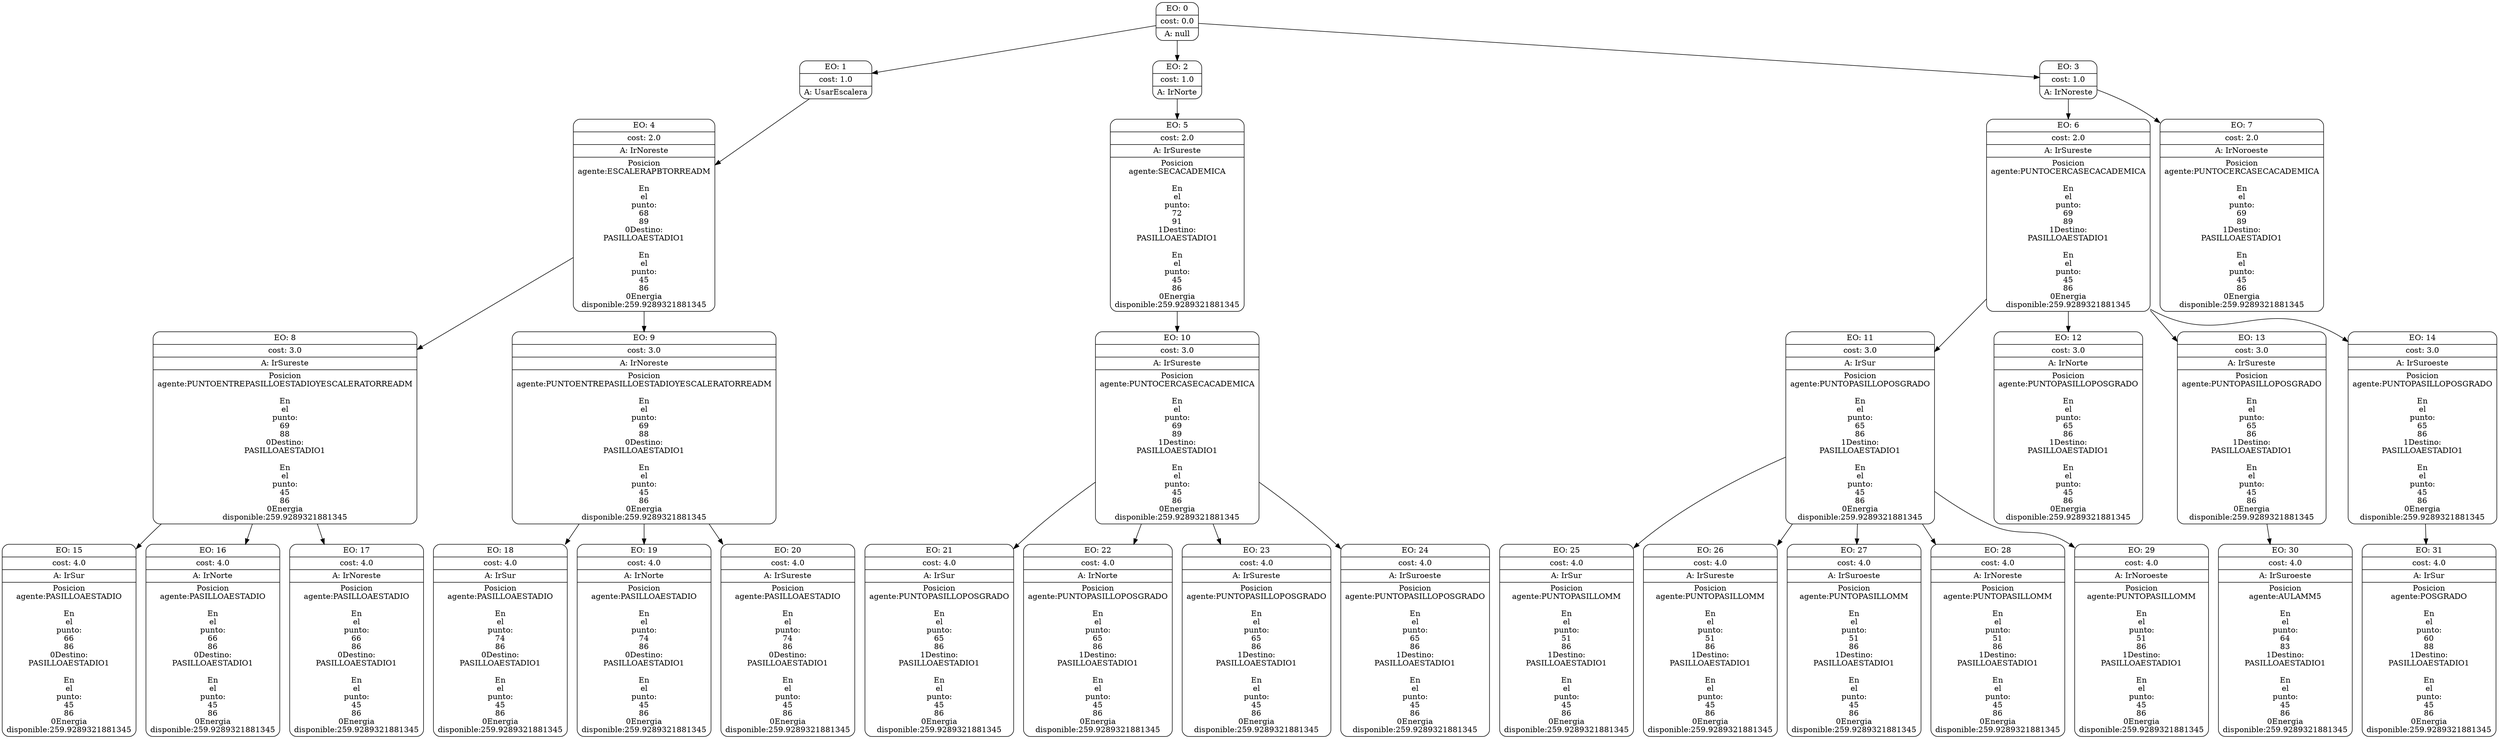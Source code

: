 digraph g {
node [shape = Mrecord];
nodo0[label="{EO: 0|cost: 0.0|A: null}"]
nodo1[label="{EO: 1|cost: 1.0|A: UsarEscalera}"]
nodo4[label="{EO: 4|cost: 2.0|A: IrNoreste|Posicion\nagente:ESCALERAPBTORREADM\n\nEn\nel\npunto:\n68\n89\n0
Destino:\nPASILLOAESTADIO1\n\nEn\nel\npunto:\n45\n86\n0
Energia\ndisponible:259.9289321881345
}"]
nodo8[label="{EO: 8|cost: 3.0|A: IrSureste|Posicion\nagente:PUNTOENTREPASILLOESTADIOYESCALERATORREADM\n\nEn\nel\npunto:\n69\n88\n0
Destino:\nPASILLOAESTADIO1\n\nEn\nel\npunto:\n45\n86\n0
Energia\ndisponible:259.9289321881345
}"]
nodo15[label="{EO: 15|cost: 4.0|A: IrSur|Posicion\nagente:PASILLOAESTADIO\n\nEn\nel\npunto:\n66\n86\n0
Destino:\nPASILLOAESTADIO1\n\nEn\nel\npunto:\n45\n86\n0
Energia\ndisponible:259.9289321881345
}"]

nodo8 -> nodo15;
nodo16[label="{EO: 16|cost: 4.0|A: IrNorte|Posicion\nagente:PASILLOAESTADIO\n\nEn\nel\npunto:\n66\n86\n0
Destino:\nPASILLOAESTADIO1\n\nEn\nel\npunto:\n45\n86\n0
Energia\ndisponible:259.9289321881345
}"]

nodo8 -> nodo16;
nodo17[label="{EO: 17|cost: 4.0|A: IrNoreste|Posicion\nagente:PASILLOAESTADIO\n\nEn\nel\npunto:\n66\n86\n0
Destino:\nPASILLOAESTADIO1\n\nEn\nel\npunto:\n45\n86\n0
Energia\ndisponible:259.9289321881345
}"]

nodo8 -> nodo17;

nodo4 -> nodo8;
nodo9[label="{EO: 9|cost: 3.0|A: IrNoreste|Posicion\nagente:PUNTOENTREPASILLOESTADIOYESCALERATORREADM\n\nEn\nel\npunto:\n69\n88\n0
Destino:\nPASILLOAESTADIO1\n\nEn\nel\npunto:\n45\n86\n0
Energia\ndisponible:259.9289321881345
}"]
nodo18[label="{EO: 18|cost: 4.0|A: IrSur|Posicion\nagente:PASILLOAESTADIO\n\nEn\nel\npunto:\n74\n86\n0
Destino:\nPASILLOAESTADIO1\n\nEn\nel\npunto:\n45\n86\n0
Energia\ndisponible:259.9289321881345
}"]

nodo9 -> nodo18;
nodo19[label="{EO: 19|cost: 4.0|A: IrNorte|Posicion\nagente:PASILLOAESTADIO\n\nEn\nel\npunto:\n74\n86\n0
Destino:\nPASILLOAESTADIO1\n\nEn\nel\npunto:\n45\n86\n0
Energia\ndisponible:259.9289321881345
}"]

nodo9 -> nodo19;
nodo20[label="{EO: 20|cost: 4.0|A: IrSureste|Posicion\nagente:PASILLOAESTADIO\n\nEn\nel\npunto:\n74\n86\n0
Destino:\nPASILLOAESTADIO1\n\nEn\nel\npunto:\n45\n86\n0
Energia\ndisponible:259.9289321881345
}"]

nodo9 -> nodo20;

nodo4 -> nodo9;

nodo1 -> nodo4;

nodo0 -> nodo1;
nodo2[label="{EO: 2|cost: 1.0|A: IrNorte}"]
nodo5[label="{EO: 5|cost: 2.0|A: IrSureste|Posicion\nagente:SECACADEMICA\n\nEn\nel\npunto:\n72\n91\n1
Destino:\nPASILLOAESTADIO1\n\nEn\nel\npunto:\n45\n86\n0
Energia\ndisponible:259.9289321881345
}"]
nodo10[label="{EO: 10|cost: 3.0|A: IrSureste|Posicion\nagente:PUNTOCERCASECACADEMICA\n\nEn\nel\npunto:\n69\n89\n1
Destino:\nPASILLOAESTADIO1\n\nEn\nel\npunto:\n45\n86\n0
Energia\ndisponible:259.9289321881345
}"]
nodo21[label="{EO: 21|cost: 4.0|A: IrSur|Posicion\nagente:PUNTOPASILLOPOSGRADO\n\nEn\nel\npunto:\n65\n86\n1
Destino:\nPASILLOAESTADIO1\n\nEn\nel\npunto:\n45\n86\n0
Energia\ndisponible:259.9289321881345
}"]

nodo10 -> nodo21;
nodo22[label="{EO: 22|cost: 4.0|A: IrNorte|Posicion\nagente:PUNTOPASILLOPOSGRADO\n\nEn\nel\npunto:\n65\n86\n1
Destino:\nPASILLOAESTADIO1\n\nEn\nel\npunto:\n45\n86\n0
Energia\ndisponible:259.9289321881345
}"]

nodo10 -> nodo22;
nodo23[label="{EO: 23|cost: 4.0|A: IrSureste|Posicion\nagente:PUNTOPASILLOPOSGRADO\n\nEn\nel\npunto:\n65\n86\n1
Destino:\nPASILLOAESTADIO1\n\nEn\nel\npunto:\n45\n86\n0
Energia\ndisponible:259.9289321881345
}"]

nodo10 -> nodo23;
nodo24[label="{EO: 24|cost: 4.0|A: IrSuroeste|Posicion\nagente:PUNTOPASILLOPOSGRADO\n\nEn\nel\npunto:\n65\n86\n1
Destino:\nPASILLOAESTADIO1\n\nEn\nel\npunto:\n45\n86\n0
Energia\ndisponible:259.9289321881345
}"]

nodo10 -> nodo24;

nodo5 -> nodo10;

nodo2 -> nodo5;

nodo0 -> nodo2;
nodo3[label="{EO: 3|cost: 1.0|A: IrNoreste}"]
nodo6[label="{EO: 6|cost: 2.0|A: IrSureste|Posicion\nagente:PUNTOCERCASECACADEMICA\n\nEn\nel\npunto:\n69\n89\n1
Destino:\nPASILLOAESTADIO1\n\nEn\nel\npunto:\n45\n86\n0
Energia\ndisponible:259.9289321881345
}"]
nodo11[label="{EO: 11|cost: 3.0|A: IrSur|Posicion\nagente:PUNTOPASILLOPOSGRADO\n\nEn\nel\npunto:\n65\n86\n1
Destino:\nPASILLOAESTADIO1\n\nEn\nel\npunto:\n45\n86\n0
Energia\ndisponible:259.9289321881345
}"]
nodo25[label="{EO: 25|cost: 4.0|A: IrSur|Posicion\nagente:PUNTOPASILLOMM\n\nEn\nel\npunto:\n51\n86\n1
Destino:\nPASILLOAESTADIO1\n\nEn\nel\npunto:\n45\n86\n0
Energia\ndisponible:259.9289321881345
}"]

nodo11 -> nodo25;
nodo26[label="{EO: 26|cost: 4.0|A: IrSureste|Posicion\nagente:PUNTOPASILLOMM\n\nEn\nel\npunto:\n51\n86\n1
Destino:\nPASILLOAESTADIO1\n\nEn\nel\npunto:\n45\n86\n0
Energia\ndisponible:259.9289321881345
}"]

nodo11 -> nodo26;
nodo27[label="{EO: 27|cost: 4.0|A: IrSuroeste|Posicion\nagente:PUNTOPASILLOMM\n\nEn\nel\npunto:\n51\n86\n1
Destino:\nPASILLOAESTADIO1\n\nEn\nel\npunto:\n45\n86\n0
Energia\ndisponible:259.9289321881345
}"]

nodo11 -> nodo27;
nodo28[label="{EO: 28|cost: 4.0|A: IrNoreste|Posicion\nagente:PUNTOPASILLOMM\n\nEn\nel\npunto:\n51\n86\n1
Destino:\nPASILLOAESTADIO1\n\nEn\nel\npunto:\n45\n86\n0
Energia\ndisponible:259.9289321881345
}"]

nodo11 -> nodo28;
nodo29[label="{EO: 29|cost: 4.0|A: IrNoroeste|Posicion\nagente:PUNTOPASILLOMM\n\nEn\nel\npunto:\n51\n86\n1
Destino:\nPASILLOAESTADIO1\n\nEn\nel\npunto:\n45\n86\n0
Energia\ndisponible:259.9289321881345
}"]

nodo11 -> nodo29;

nodo6 -> nodo11;
nodo12[label="{EO: 12|cost: 3.0|A: IrNorte|Posicion\nagente:PUNTOPASILLOPOSGRADO\n\nEn\nel\npunto:\n65\n86\n1
Destino:\nPASILLOAESTADIO1\n\nEn\nel\npunto:\n45\n86\n0
Energia\ndisponible:259.9289321881345
}"]

nodo6 -> nodo12;
nodo13[label="{EO: 13|cost: 3.0|A: IrSureste|Posicion\nagente:PUNTOPASILLOPOSGRADO\n\nEn\nel\npunto:\n65\n86\n1
Destino:\nPASILLOAESTADIO1\n\nEn\nel\npunto:\n45\n86\n0
Energia\ndisponible:259.9289321881345
}"]
nodo30[label="{EO: 30|cost: 4.0|A: IrSuroeste|Posicion\nagente:AULAMM5\n\nEn\nel\npunto:\n64\n83\n1
Destino:\nPASILLOAESTADIO1\n\nEn\nel\npunto:\n45\n86\n0
Energia\ndisponible:259.9289321881345
}"]

nodo13 -> nodo30;

nodo6 -> nodo13;
nodo14[label="{EO: 14|cost: 3.0|A: IrSuroeste|Posicion\nagente:PUNTOPASILLOPOSGRADO\n\nEn\nel\npunto:\n65\n86\n1
Destino:\nPASILLOAESTADIO1\n\nEn\nel\npunto:\n45\n86\n0
Energia\ndisponible:259.9289321881345
}"]
nodo31[label="{EO: 31|cost: 4.0|A: IrSur|Posicion\nagente:POSGRADO\n\nEn\nel\npunto:\n60\n88\n1
Destino:\nPASILLOAESTADIO1\n\nEn\nel\npunto:\n45\n86\n0
Energia\ndisponible:259.9289321881345
}"]

nodo14 -> nodo31;

nodo6 -> nodo14;

nodo3 -> nodo6;
nodo7[label="{EO: 7|cost: 2.0|A: IrNoroeste|Posicion\nagente:PUNTOCERCASECACADEMICA\n\nEn\nel\npunto:\n69\n89\n1
Destino:\nPASILLOAESTADIO1\n\nEn\nel\npunto:\n45\n86\n0
Energia\ndisponible:259.9289321881345
}"]

nodo3 -> nodo7;

nodo0 -> nodo3;


}